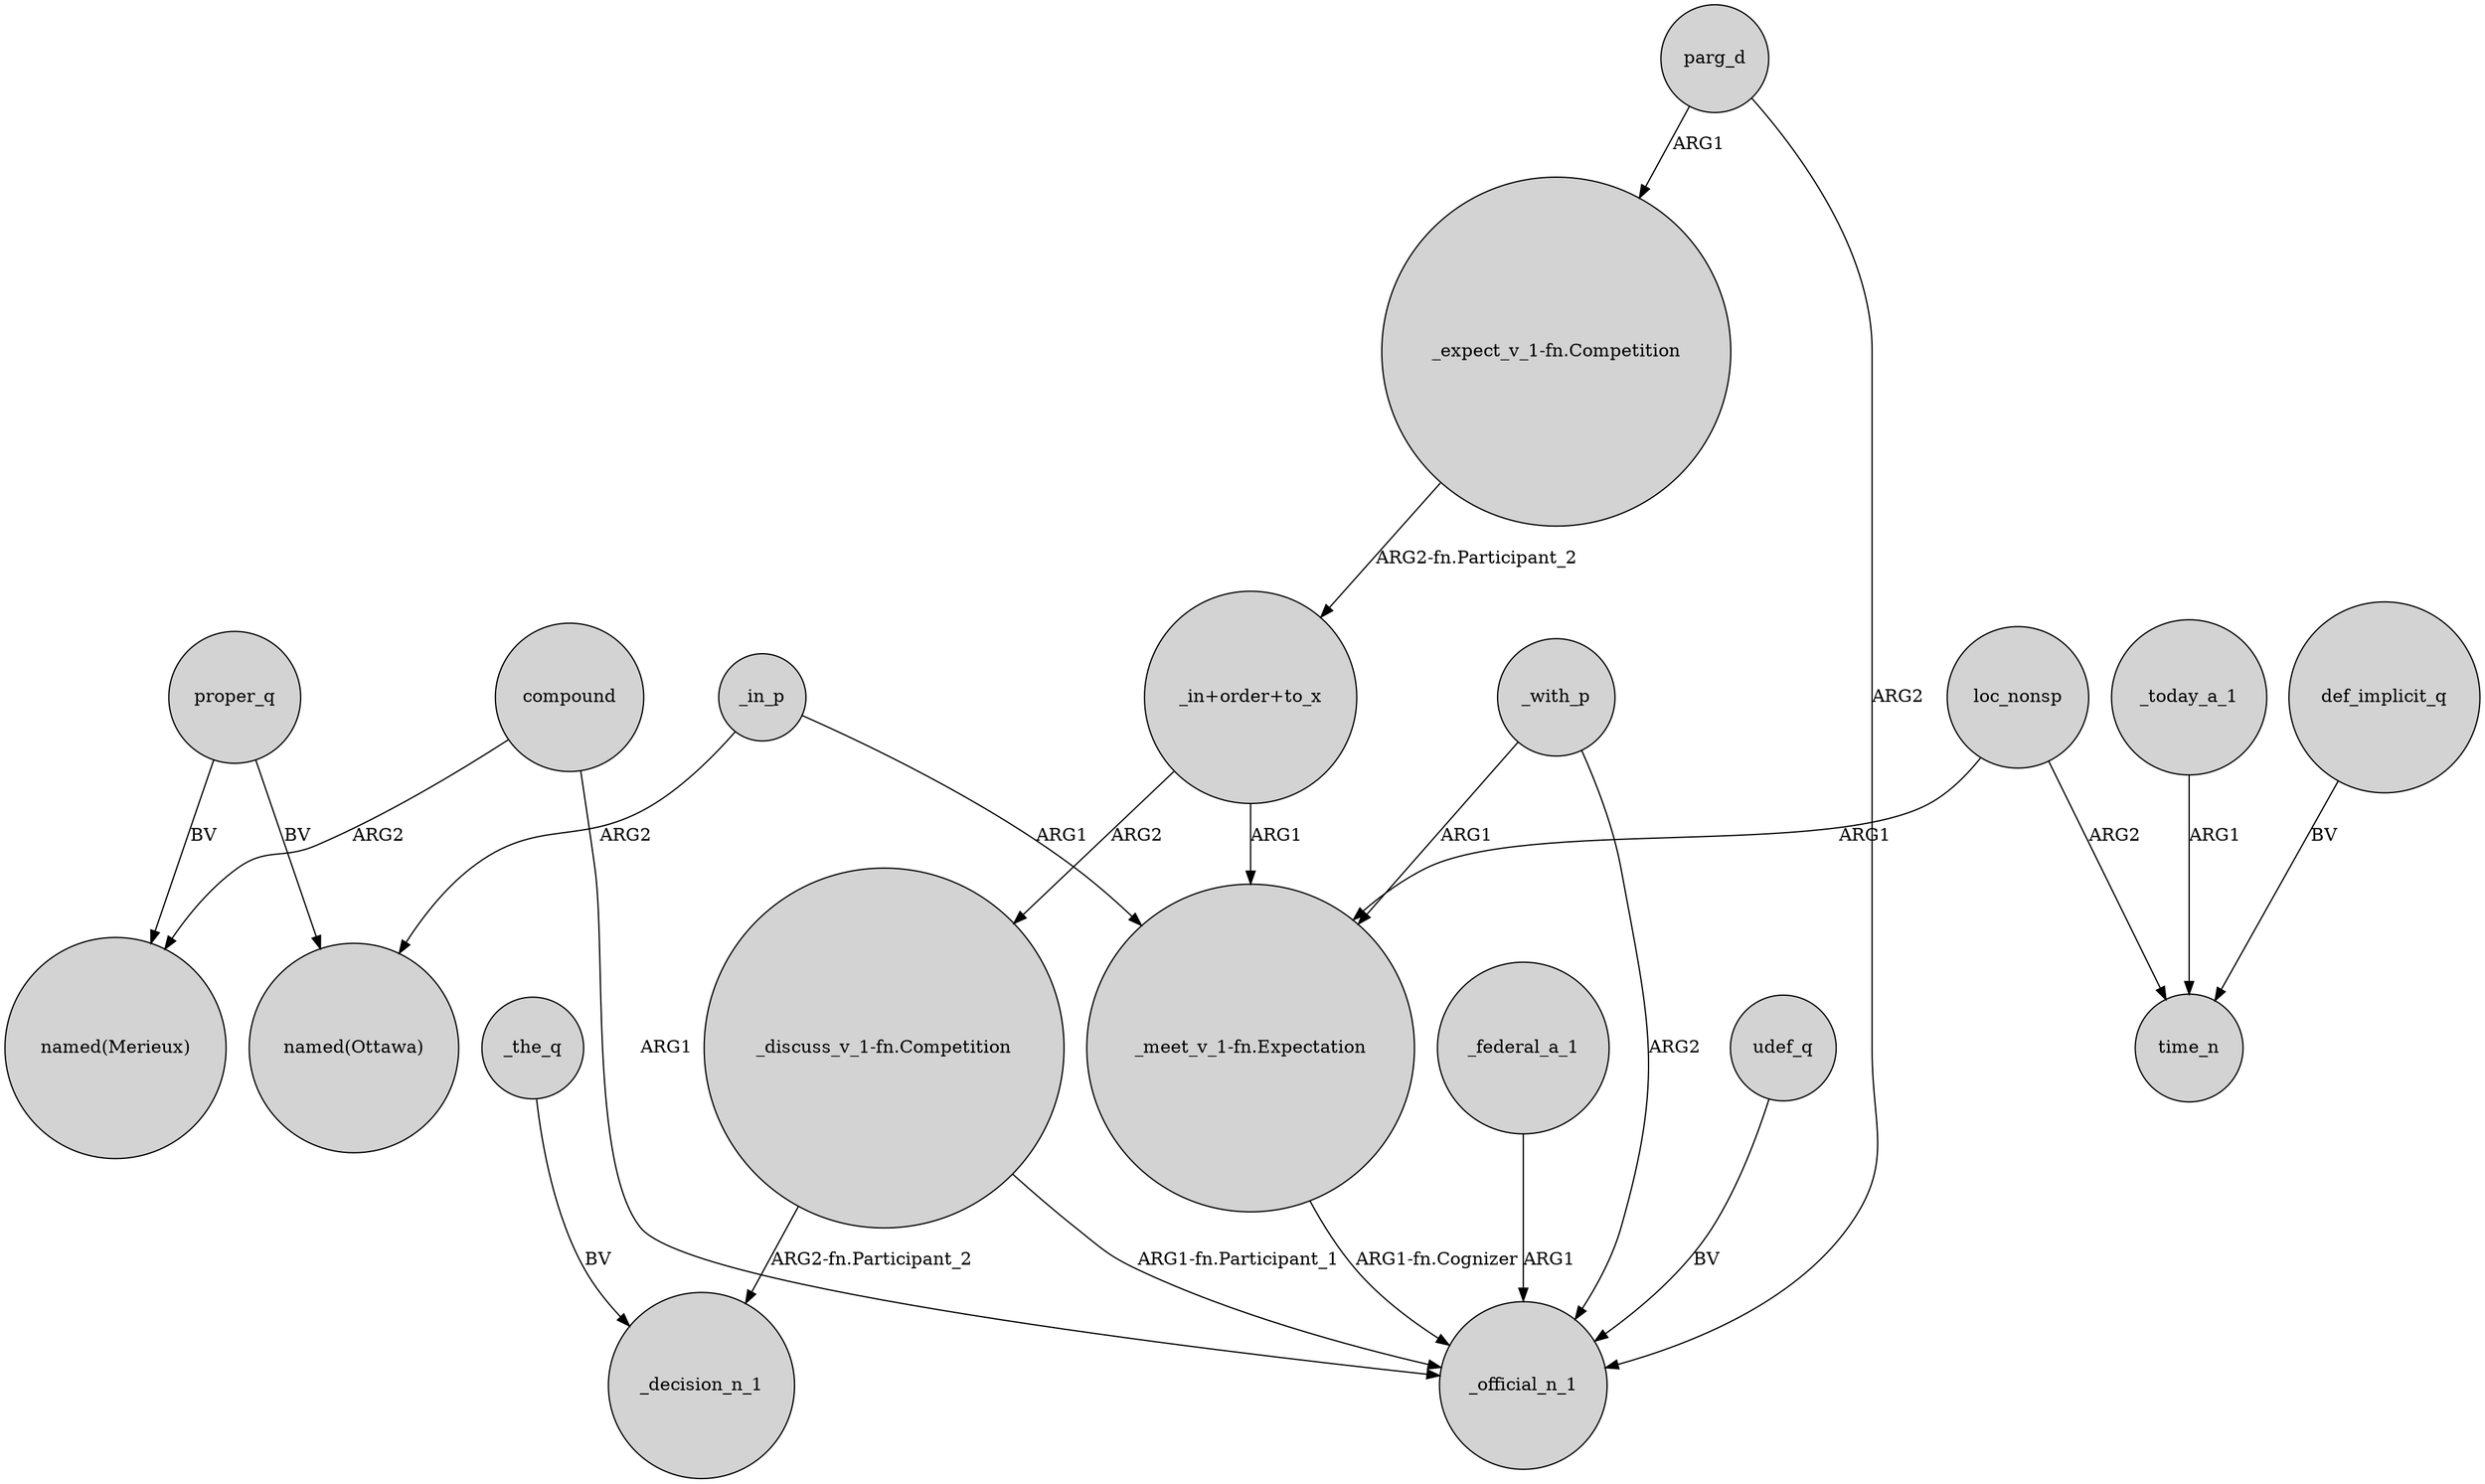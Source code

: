 digraph {
	node [shape=circle style=filled]
	proper_q -> "named(Ottawa)" [label=BV]
	"_in+order+to_x" -> "_meet_v_1-fn.Expectation" [label=ARG1]
	proper_q -> "named(Merieux)" [label=BV]
	"_expect_v_1-fn.Competition" -> "_in+order+to_x" [label="ARG2-fn.Participant_2"]
	_in_p -> "named(Ottawa)" [label=ARG2]
	"_in+order+to_x" -> "_discuss_v_1-fn.Competition" [label=ARG2]
	compound -> "named(Merieux)" [label=ARG2]
	loc_nonsp -> "_meet_v_1-fn.Expectation" [label=ARG1]
	parg_d -> _official_n_1 [label=ARG2]
	"_discuss_v_1-fn.Competition" -> _official_n_1 [label="ARG1-fn.Participant_1"]
	_federal_a_1 -> _official_n_1 [label=ARG1]
	compound -> _official_n_1 [label=ARG1]
	_with_p -> "_meet_v_1-fn.Expectation" [label=ARG1]
	parg_d -> "_expect_v_1-fn.Competition" [label=ARG1]
	"_discuss_v_1-fn.Competition" -> _decision_n_1 [label="ARG2-fn.Participant_2"]
	_today_a_1 -> time_n [label=ARG1]
	udef_q -> _official_n_1 [label=BV]
	loc_nonsp -> time_n [label=ARG2]
	_with_p -> _official_n_1 [label=ARG2]
	def_implicit_q -> time_n [label=BV]
	"_meet_v_1-fn.Expectation" -> _official_n_1 [label="ARG1-fn.Cognizer"]
	_the_q -> _decision_n_1 [label=BV]
	_in_p -> "_meet_v_1-fn.Expectation" [label=ARG1]
}
